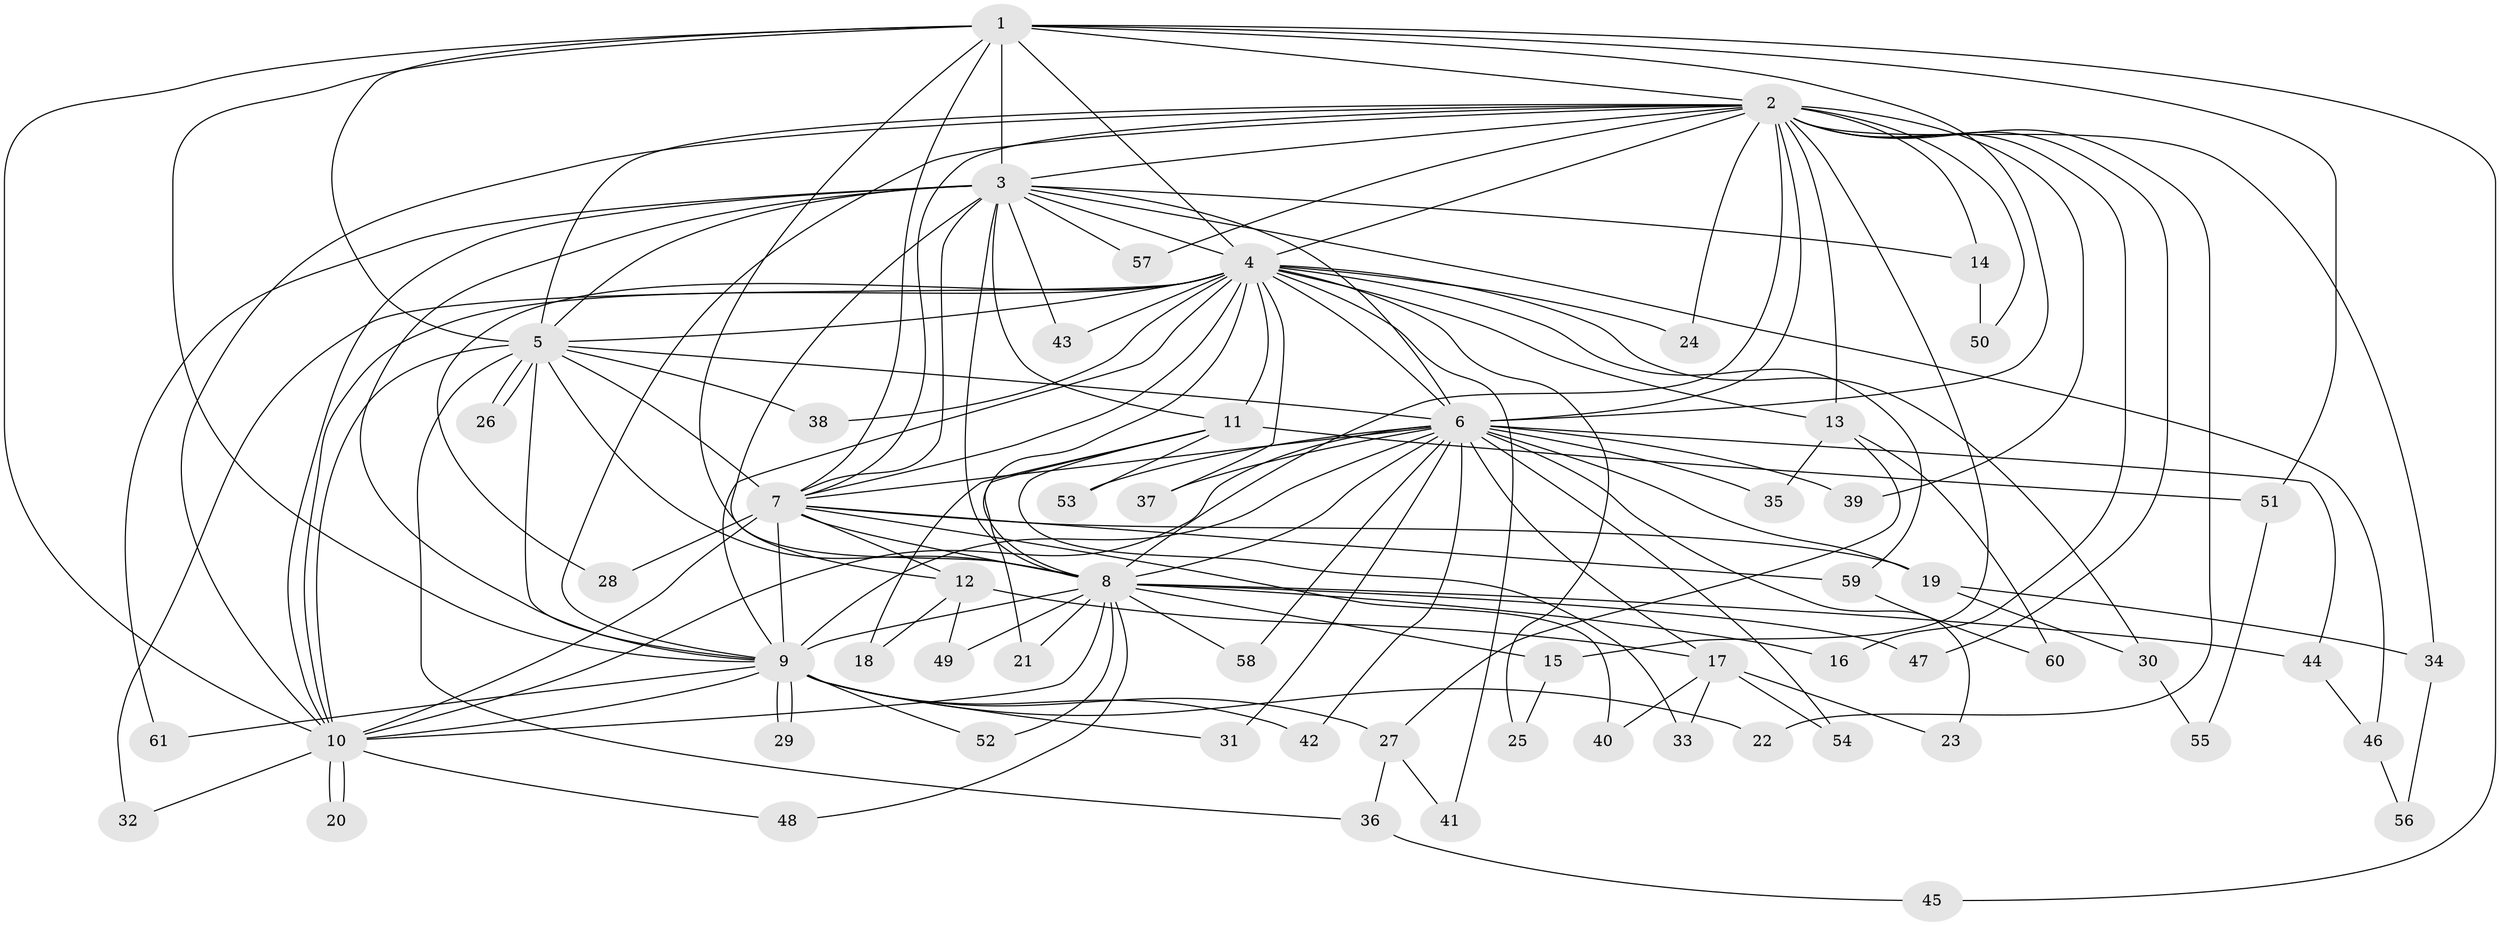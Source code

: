 // coarse degree distribution, {23: 0.02702702702702703, 12: 0.02702702702702703, 16: 0.02702702702702703, 8: 0.02702702702702703, 7: 0.02702702702702703, 5: 0.02702702702702703, 2: 0.5945945945945946, 6: 0.02702702702702703, 4: 0.08108108108108109, 1: 0.08108108108108109, 3: 0.05405405405405406}
// Generated by graph-tools (version 1.1) at 2025/49/03/04/25 22:49:28]
// undirected, 61 vertices, 147 edges
graph export_dot {
  node [color=gray90,style=filled];
  1;
  2;
  3;
  4;
  5;
  6;
  7;
  8;
  9;
  10;
  11;
  12;
  13;
  14;
  15;
  16;
  17;
  18;
  19;
  20;
  21;
  22;
  23;
  24;
  25;
  26;
  27;
  28;
  29;
  30;
  31;
  32;
  33;
  34;
  35;
  36;
  37;
  38;
  39;
  40;
  41;
  42;
  43;
  44;
  45;
  46;
  47;
  48;
  49;
  50;
  51;
  52;
  53;
  54;
  55;
  56;
  57;
  58;
  59;
  60;
  61;
  1 -- 2;
  1 -- 3;
  1 -- 4;
  1 -- 5;
  1 -- 6;
  1 -- 7;
  1 -- 8;
  1 -- 9;
  1 -- 10;
  1 -- 45;
  1 -- 51;
  2 -- 3;
  2 -- 4;
  2 -- 5;
  2 -- 6;
  2 -- 7;
  2 -- 8;
  2 -- 9;
  2 -- 10;
  2 -- 13;
  2 -- 14;
  2 -- 15;
  2 -- 16;
  2 -- 22;
  2 -- 24;
  2 -- 34;
  2 -- 39;
  2 -- 47;
  2 -- 50;
  2 -- 57;
  3 -- 4;
  3 -- 5;
  3 -- 6;
  3 -- 7;
  3 -- 8;
  3 -- 9;
  3 -- 10;
  3 -- 11;
  3 -- 12;
  3 -- 14;
  3 -- 43;
  3 -- 46;
  3 -- 57;
  3 -- 61;
  4 -- 5;
  4 -- 6;
  4 -- 7;
  4 -- 8;
  4 -- 9;
  4 -- 10;
  4 -- 11;
  4 -- 13;
  4 -- 24;
  4 -- 25;
  4 -- 28;
  4 -- 30;
  4 -- 32;
  4 -- 37;
  4 -- 38;
  4 -- 41;
  4 -- 43;
  4 -- 59;
  5 -- 6;
  5 -- 7;
  5 -- 8;
  5 -- 9;
  5 -- 10;
  5 -- 26;
  5 -- 26;
  5 -- 36;
  5 -- 38;
  6 -- 7;
  6 -- 8;
  6 -- 9;
  6 -- 10;
  6 -- 17;
  6 -- 19;
  6 -- 23;
  6 -- 31;
  6 -- 35;
  6 -- 37;
  6 -- 39;
  6 -- 42;
  6 -- 44;
  6 -- 53;
  6 -- 54;
  6 -- 58;
  7 -- 8;
  7 -- 9;
  7 -- 10;
  7 -- 12;
  7 -- 19;
  7 -- 28;
  7 -- 40;
  7 -- 59;
  8 -- 9;
  8 -- 10;
  8 -- 15;
  8 -- 16;
  8 -- 21;
  8 -- 44;
  8 -- 47;
  8 -- 48;
  8 -- 49;
  8 -- 52;
  8 -- 58;
  9 -- 10;
  9 -- 22;
  9 -- 27;
  9 -- 29;
  9 -- 29;
  9 -- 31;
  9 -- 42;
  9 -- 52;
  9 -- 61;
  10 -- 20;
  10 -- 20;
  10 -- 32;
  10 -- 48;
  11 -- 18;
  11 -- 21;
  11 -- 33;
  11 -- 51;
  11 -- 53;
  12 -- 17;
  12 -- 18;
  12 -- 49;
  13 -- 27;
  13 -- 35;
  13 -- 60;
  14 -- 50;
  15 -- 25;
  17 -- 23;
  17 -- 33;
  17 -- 40;
  17 -- 54;
  19 -- 30;
  19 -- 34;
  27 -- 36;
  27 -- 41;
  30 -- 55;
  34 -- 56;
  36 -- 45;
  44 -- 46;
  46 -- 56;
  51 -- 55;
  59 -- 60;
}

